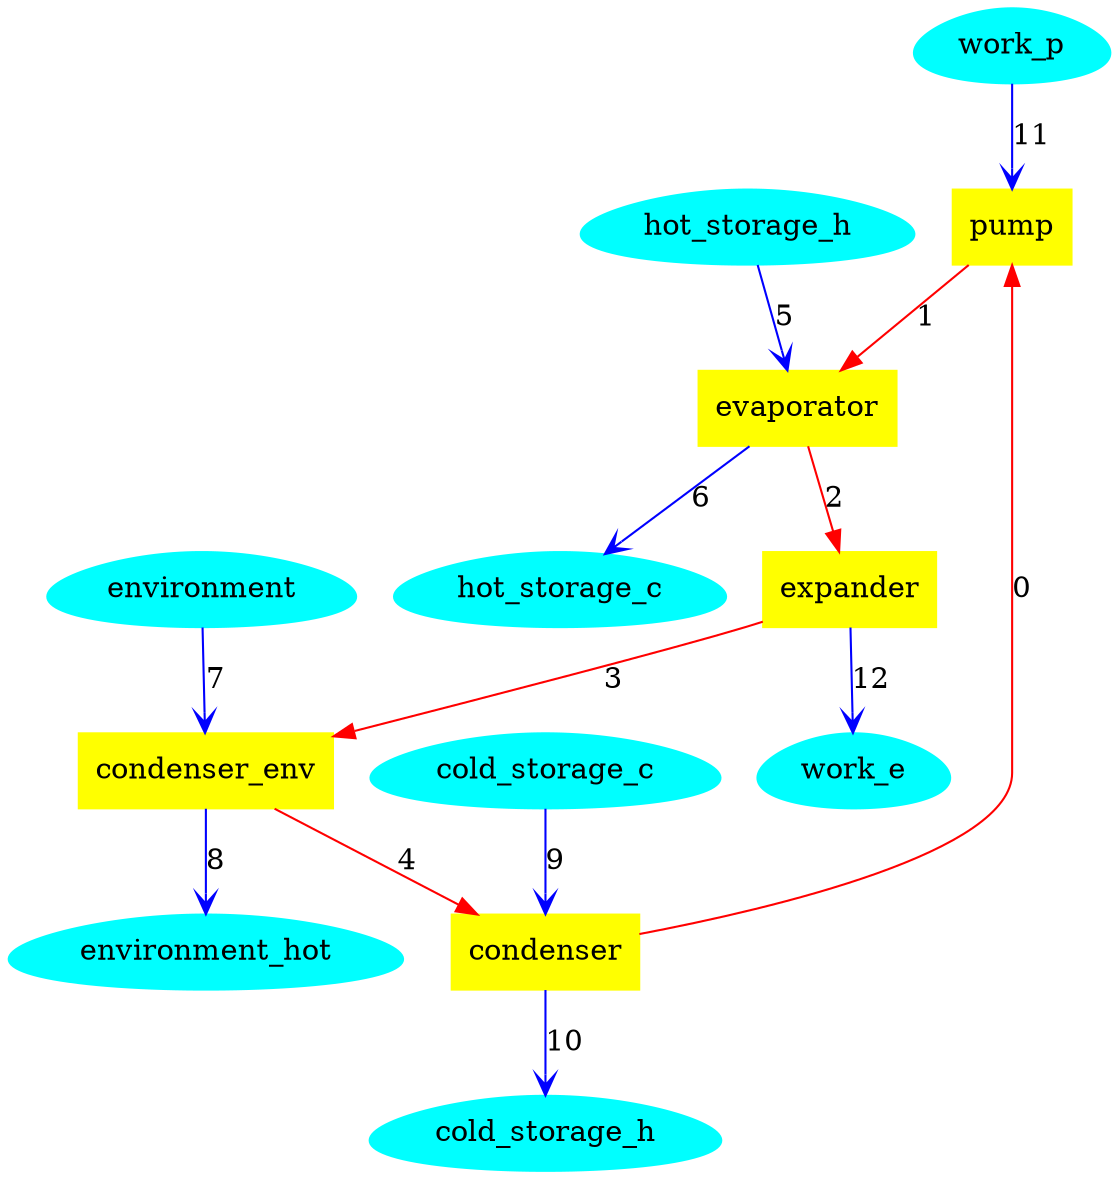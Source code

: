 // ORC in a Carnot Battery
digraph ORC {
	pump [color=yellow shape=box style=filled]
	condenser -> pump [label=0 arrowhead=normal color=red]
	evaporator [color=yellow shape=box style=filled]
	pump -> evaporator [label=1 arrowhead=normal color=red]
	expander [color=yellow shape=box style=filled]
	evaporator -> expander [label=2 arrowhead=normal color=red]
	condenser_env [color=yellow shape=box style=filled]
	expander -> condenser_env [label=3 arrowhead=normal color=red]
	condenser [color=yellow shape=box style=filled]
	condenser_env -> condenser [label=4 arrowhead=normal color=red]
	hot_storage_h [color=cyan shape=egg style=filled]
	hot_storage_h -> evaporator [label=5 arrowhead=vee color=blue]
	hot_storage_c [color=cyan shape=egg style=filled]
	evaporator -> hot_storage_c [label=6 arrowhead=vee color=blue]
	environment [color=cyan shape=egg style=filled]
	environment -> condenser_env [label=7 arrowhead=vee color=blue]
	environment_hot [color=cyan shape=egg style=filled]
	condenser_env -> environment_hot [label=8 arrowhead=vee color=blue]
	cold_storage_c [color=cyan shape=egg style=filled]
	cold_storage_c -> condenser [label=9 arrowhead=vee color=blue]
	cold_storage_h [color=cyan shape=egg style=filled]
	condenser -> cold_storage_h [label=10 arrowhead=vee color=blue]
	work_p [color=cyan shape=egg style=filled]
	work_p -> pump [label=11 arrowhead=vee color=blue]
	work_e [color=cyan shape=egg style=filled]
	expander -> work_e [label=12 arrowhead=vee color=blue]
}
